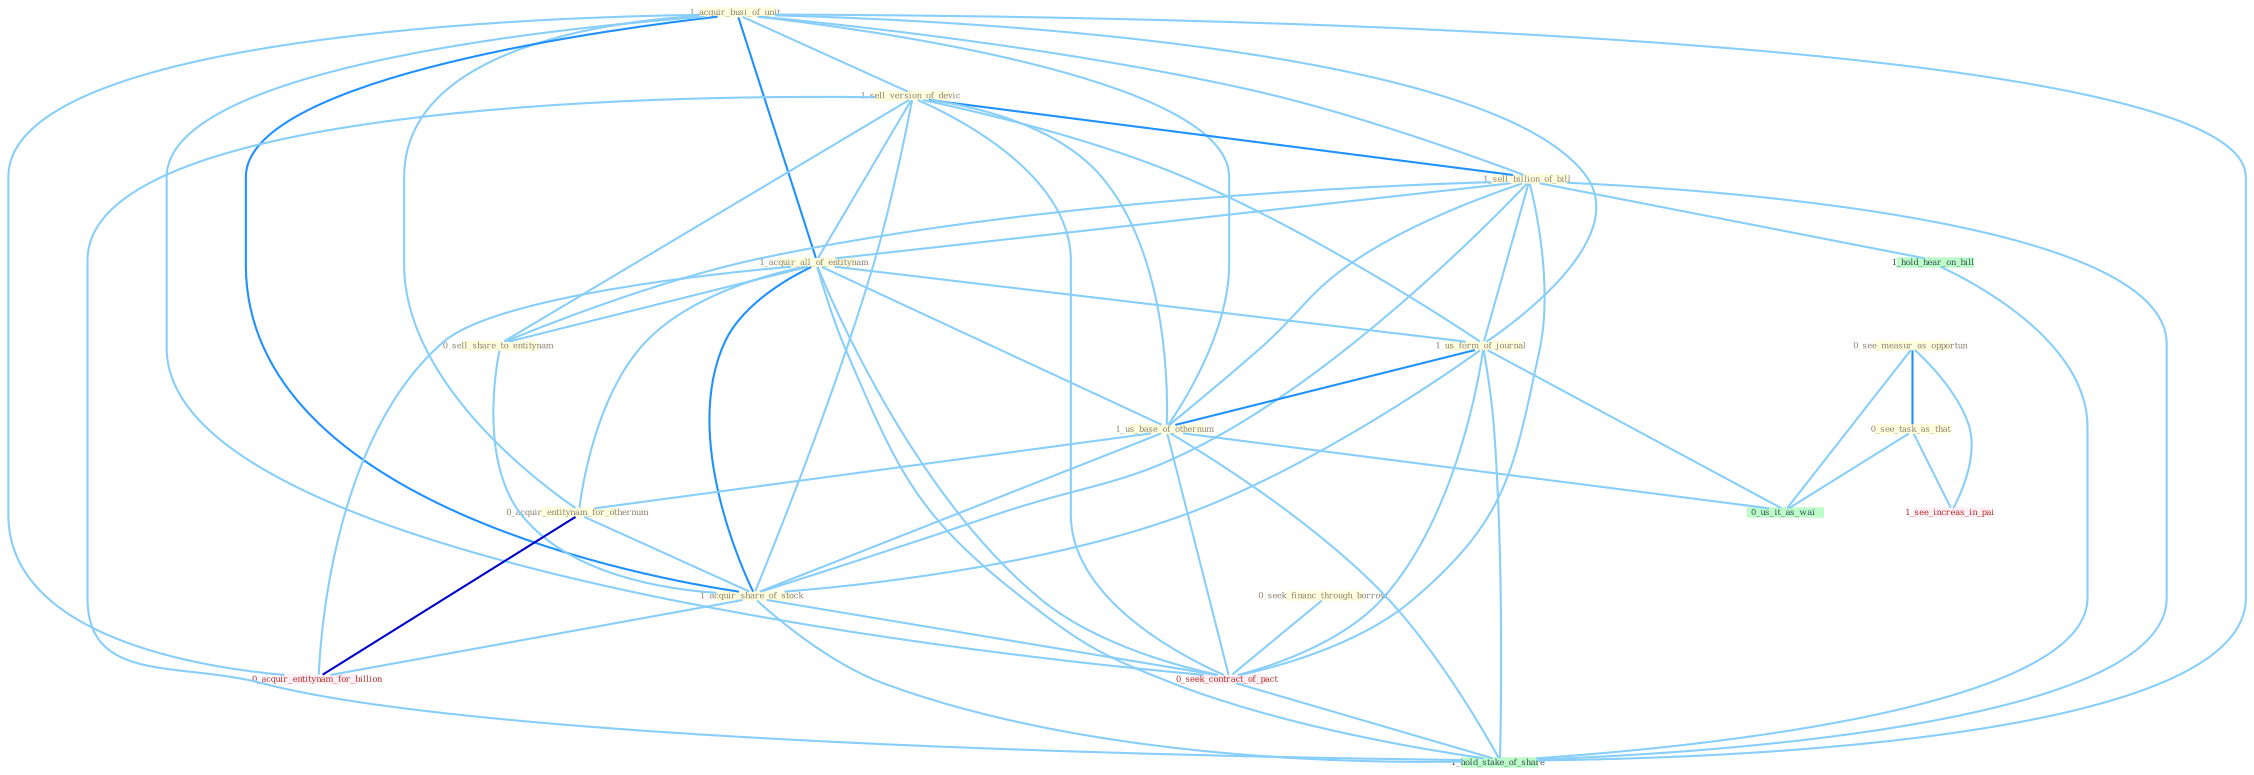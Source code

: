 Graph G{ 
    node
    [shape=polygon,style=filled,width=.5,height=.06,color="#BDFCC9",fixedsize=true,fontsize=4,
    fontcolor="#2f4f4f"];
    {node
    [color="#ffffe0", fontcolor="#8b7d6b"] "1_acquir_busi_of_unit " "1_sell_version_of_devic " "0_see_measur_as_opportun " "1_sell_billion_of_bill " "1_acquir_all_of_entitynam " "0_sell_share_to_entitynam " "1_us_form_of_journal " "0_see_task_as_that " "0_seek_financ_through_borrow " "1_us_base_of_othernum " "0_acquir_entitynam_for_othernum " "1_acquir_share_of_stock "}
{node [color="#fff0f5", fontcolor="#b22222"] "0_seek_contract_of_pact " "0_acquir_entitynam_for_billion " "1_see_increas_in_pai "}
edge [color="#B0E2FF"];

	"1_acquir_busi_of_unit " -- "1_sell_version_of_devic " [w="1", color="#87cefa" ];
	"1_acquir_busi_of_unit " -- "1_sell_billion_of_bill " [w="1", color="#87cefa" ];
	"1_acquir_busi_of_unit " -- "1_acquir_all_of_entitynam " [w="2", color="#1e90ff" , len=0.8];
	"1_acquir_busi_of_unit " -- "1_us_form_of_journal " [w="1", color="#87cefa" ];
	"1_acquir_busi_of_unit " -- "1_us_base_of_othernum " [w="1", color="#87cefa" ];
	"1_acquir_busi_of_unit " -- "0_acquir_entitynam_for_othernum " [w="1", color="#87cefa" ];
	"1_acquir_busi_of_unit " -- "1_acquir_share_of_stock " [w="2", color="#1e90ff" , len=0.8];
	"1_acquir_busi_of_unit " -- "0_seek_contract_of_pact " [w="1", color="#87cefa" ];
	"1_acquir_busi_of_unit " -- "0_acquir_entitynam_for_billion " [w="1", color="#87cefa" ];
	"1_acquir_busi_of_unit " -- "1_hold_stake_of_share " [w="1", color="#87cefa" ];
	"1_sell_version_of_devic " -- "1_sell_billion_of_bill " [w="2", color="#1e90ff" , len=0.8];
	"1_sell_version_of_devic " -- "1_acquir_all_of_entitynam " [w="1", color="#87cefa" ];
	"1_sell_version_of_devic " -- "0_sell_share_to_entitynam " [w="1", color="#87cefa" ];
	"1_sell_version_of_devic " -- "1_us_form_of_journal " [w="1", color="#87cefa" ];
	"1_sell_version_of_devic " -- "1_us_base_of_othernum " [w="1", color="#87cefa" ];
	"1_sell_version_of_devic " -- "1_acquir_share_of_stock " [w="1", color="#87cefa" ];
	"1_sell_version_of_devic " -- "0_seek_contract_of_pact " [w="1", color="#87cefa" ];
	"1_sell_version_of_devic " -- "1_hold_stake_of_share " [w="1", color="#87cefa" ];
	"0_see_measur_as_opportun " -- "0_see_task_as_that " [w="2", color="#1e90ff" , len=0.8];
	"0_see_measur_as_opportun " -- "0_us_it_as_wai " [w="1", color="#87cefa" ];
	"0_see_measur_as_opportun " -- "1_see_increas_in_pai " [w="1", color="#87cefa" ];
	"1_sell_billion_of_bill " -- "1_acquir_all_of_entitynam " [w="1", color="#87cefa" ];
	"1_sell_billion_of_bill " -- "0_sell_share_to_entitynam " [w="1", color="#87cefa" ];
	"1_sell_billion_of_bill " -- "1_us_form_of_journal " [w="1", color="#87cefa" ];
	"1_sell_billion_of_bill " -- "1_us_base_of_othernum " [w="1", color="#87cefa" ];
	"1_sell_billion_of_bill " -- "1_acquir_share_of_stock " [w="1", color="#87cefa" ];
	"1_sell_billion_of_bill " -- "0_seek_contract_of_pact " [w="1", color="#87cefa" ];
	"1_sell_billion_of_bill " -- "1_hold_hear_on_bill " [w="1", color="#87cefa" ];
	"1_sell_billion_of_bill " -- "1_hold_stake_of_share " [w="1", color="#87cefa" ];
	"1_acquir_all_of_entitynam " -- "0_sell_share_to_entitynam " [w="1", color="#87cefa" ];
	"1_acquir_all_of_entitynam " -- "1_us_form_of_journal " [w="1", color="#87cefa" ];
	"1_acquir_all_of_entitynam " -- "1_us_base_of_othernum " [w="1", color="#87cefa" ];
	"1_acquir_all_of_entitynam " -- "0_acquir_entitynam_for_othernum " [w="1", color="#87cefa" ];
	"1_acquir_all_of_entitynam " -- "1_acquir_share_of_stock " [w="2", color="#1e90ff" , len=0.8];
	"1_acquir_all_of_entitynam " -- "0_seek_contract_of_pact " [w="1", color="#87cefa" ];
	"1_acquir_all_of_entitynam " -- "0_acquir_entitynam_for_billion " [w="1", color="#87cefa" ];
	"1_acquir_all_of_entitynam " -- "1_hold_stake_of_share " [w="1", color="#87cefa" ];
	"0_sell_share_to_entitynam " -- "1_acquir_share_of_stock " [w="1", color="#87cefa" ];
	"1_us_form_of_journal " -- "1_us_base_of_othernum " [w="2", color="#1e90ff" , len=0.8];
	"1_us_form_of_journal " -- "1_acquir_share_of_stock " [w="1", color="#87cefa" ];
	"1_us_form_of_journal " -- "0_seek_contract_of_pact " [w="1", color="#87cefa" ];
	"1_us_form_of_journal " -- "0_us_it_as_wai " [w="1", color="#87cefa" ];
	"1_us_form_of_journal " -- "1_hold_stake_of_share " [w="1", color="#87cefa" ];
	"0_see_task_as_that " -- "0_us_it_as_wai " [w="1", color="#87cefa" ];
	"0_see_task_as_that " -- "1_see_increas_in_pai " [w="1", color="#87cefa" ];
	"0_seek_financ_through_borrow " -- "0_seek_contract_of_pact " [w="1", color="#87cefa" ];
	"1_us_base_of_othernum " -- "0_acquir_entitynam_for_othernum " [w="1", color="#87cefa" ];
	"1_us_base_of_othernum " -- "1_acquir_share_of_stock " [w="1", color="#87cefa" ];
	"1_us_base_of_othernum " -- "0_seek_contract_of_pact " [w="1", color="#87cefa" ];
	"1_us_base_of_othernum " -- "0_us_it_as_wai " [w="1", color="#87cefa" ];
	"1_us_base_of_othernum " -- "1_hold_stake_of_share " [w="1", color="#87cefa" ];
	"0_acquir_entitynam_for_othernum " -- "1_acquir_share_of_stock " [w="1", color="#87cefa" ];
	"0_acquir_entitynam_for_othernum " -- "0_acquir_entitynam_for_billion " [w="3", color="#0000cd" , len=0.6];
	"1_acquir_share_of_stock " -- "0_seek_contract_of_pact " [w="1", color="#87cefa" ];
	"1_acquir_share_of_stock " -- "0_acquir_entitynam_for_billion " [w="1", color="#87cefa" ];
	"1_acquir_share_of_stock " -- "1_hold_stake_of_share " [w="1", color="#87cefa" ];
	"0_seek_contract_of_pact " -- "1_hold_stake_of_share " [w="1", color="#87cefa" ];
	"1_hold_hear_on_bill " -- "1_hold_stake_of_share " [w="1", color="#87cefa" ];
}